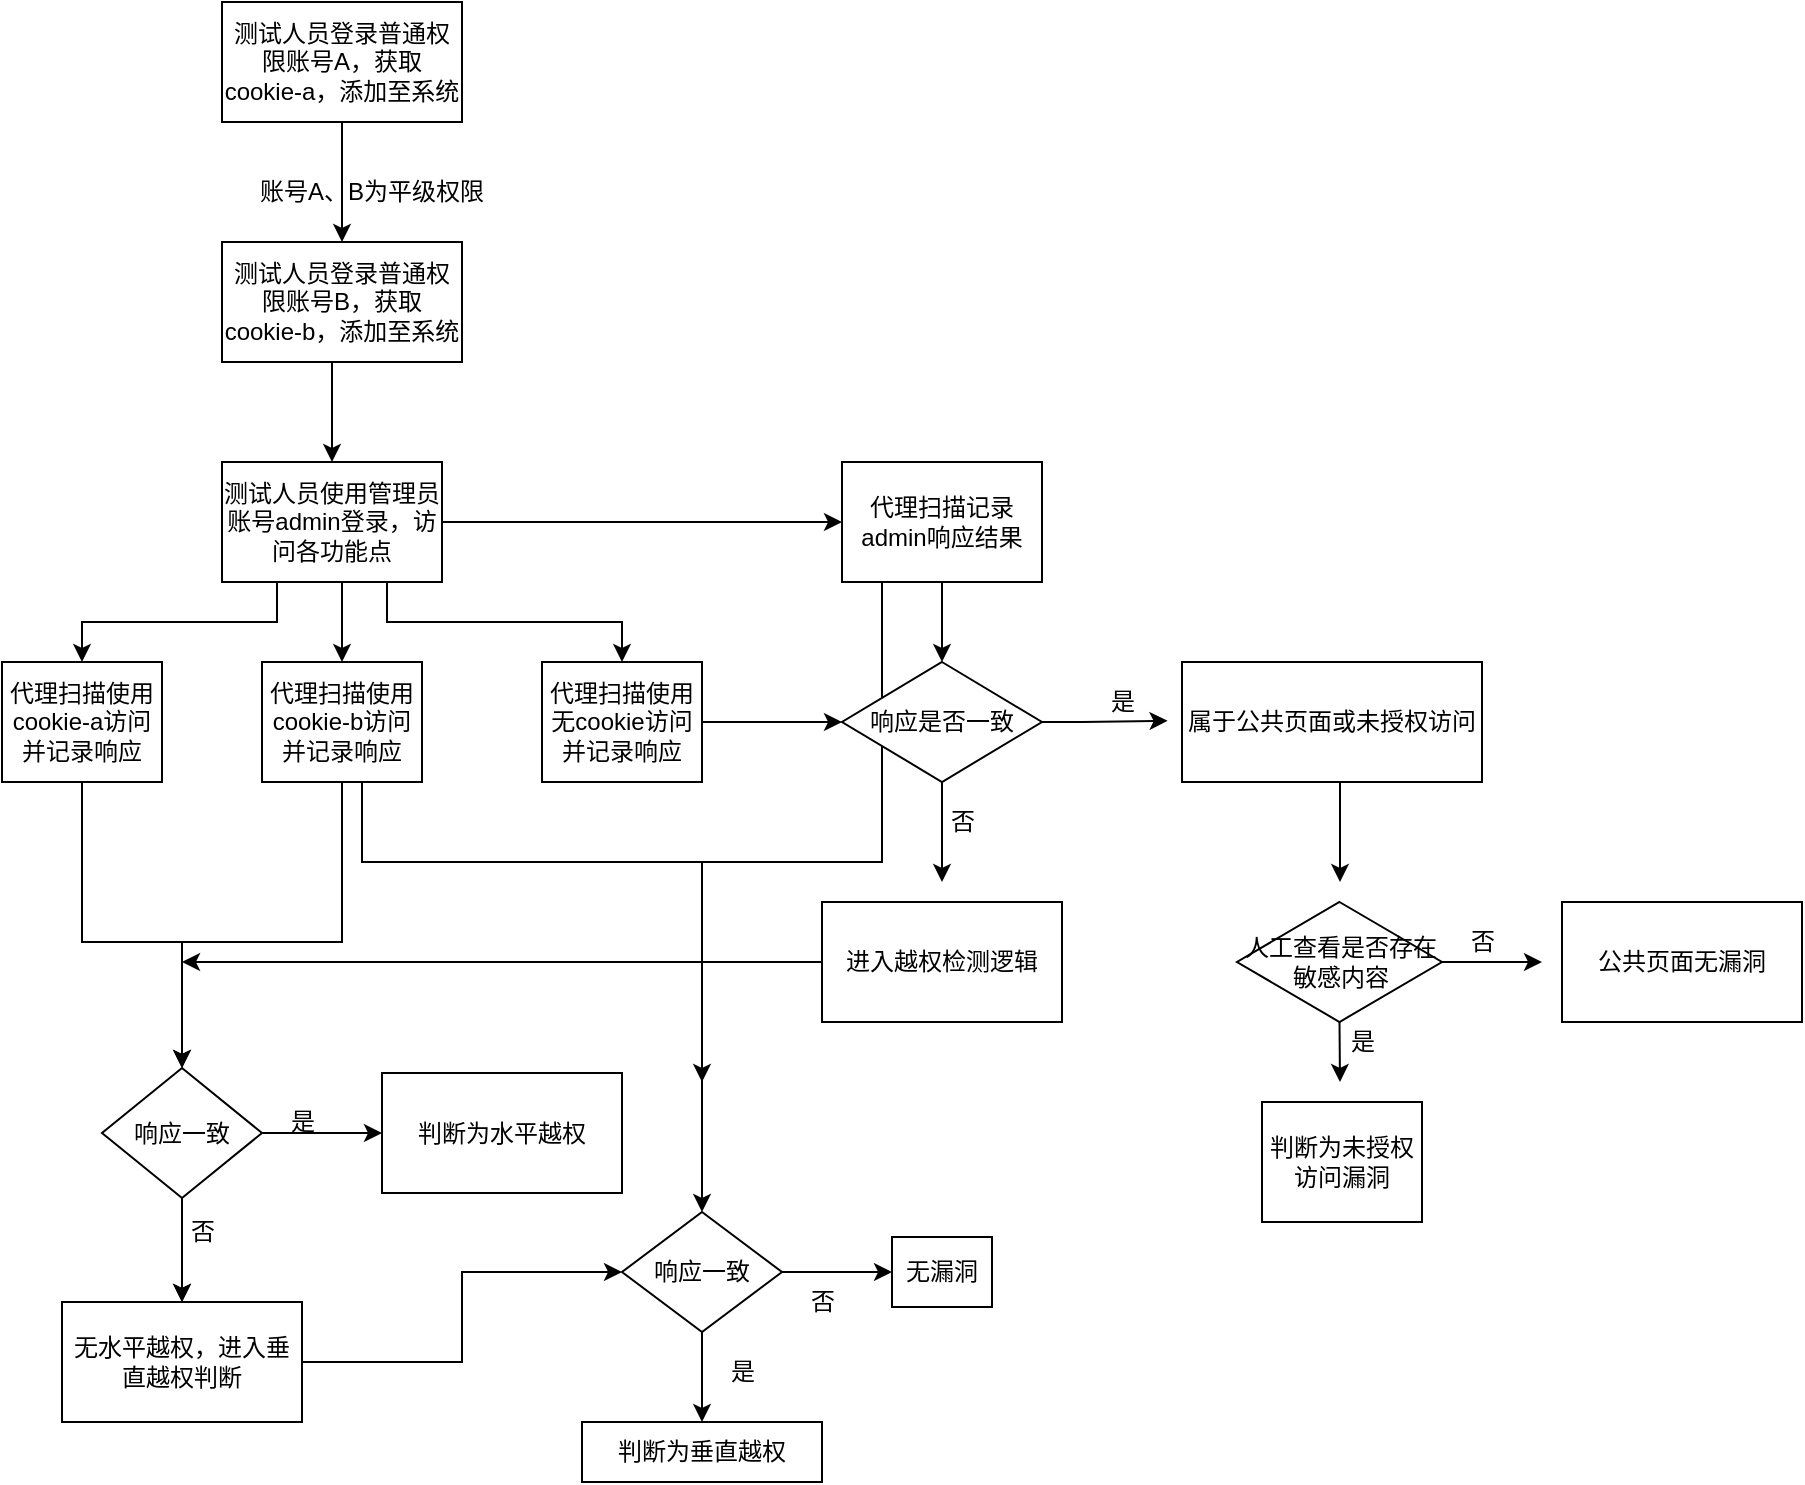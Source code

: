 <mxfile version="20.0.4" type="github" pages="2">
  <diagram id="-HxDO2nya1G7kl7BVG3V" name="第 1 页">
    <mxGraphModel dx="1550" dy="779" grid="1" gridSize="10" guides="1" tooltips="1" connect="1" arrows="1" fold="1" page="1" pageScale="1" pageWidth="1500" pageHeight="2569" math="0" shadow="0">
      <root>
        <mxCell id="0" />
        <mxCell id="1" parent="0" />
        <mxCell id="bPWdtkpfDZCpALGGssGh-9" style="edgeStyle=orthogonalEdgeStyle;rounded=0;orthogonalLoop=1;jettySize=auto;html=1;exitX=0.5;exitY=1;exitDx=0;exitDy=0;" edge="1" parent="1" source="bPWdtkpfDZCpALGGssGh-1" target="bPWdtkpfDZCpALGGssGh-2">
          <mxGeometry relative="1" as="geometry">
            <Array as="points">
              <mxPoint x="490" y="100" />
              <mxPoint x="490" y="100" />
            </Array>
          </mxGeometry>
        </mxCell>
        <mxCell id="bPWdtkpfDZCpALGGssGh-1" value="测试人员登录普通权限账号A，获取cookie-a，添加至系统" style="rounded=0;whiteSpace=wrap;html=1;" vertex="1" parent="1">
          <mxGeometry x="430" y="30" width="120" height="60" as="geometry" />
        </mxCell>
        <mxCell id="bPWdtkpfDZCpALGGssGh-10" style="edgeStyle=orthogonalEdgeStyle;rounded=0;orthogonalLoop=1;jettySize=auto;html=1;exitX=0.5;exitY=1;exitDx=0;exitDy=0;entryX=0.5;entryY=0;entryDx=0;entryDy=0;" edge="1" parent="1" source="bPWdtkpfDZCpALGGssGh-2" target="bPWdtkpfDZCpALGGssGh-4">
          <mxGeometry relative="1" as="geometry">
            <Array as="points">
              <mxPoint x="485" y="210" />
            </Array>
          </mxGeometry>
        </mxCell>
        <mxCell id="bPWdtkpfDZCpALGGssGh-2" value="测试人员登录普通权限账号B，获取cookie-b，添加至系统" style="rounded=0;whiteSpace=wrap;html=1;" vertex="1" parent="1">
          <mxGeometry x="430" y="150" width="120" height="60" as="geometry" />
        </mxCell>
        <mxCell id="bPWdtkpfDZCpALGGssGh-17" value="" style="edgeStyle=orthogonalEdgeStyle;rounded=0;orthogonalLoop=1;jettySize=auto;html=1;" edge="1" parent="1" source="bPWdtkpfDZCpALGGssGh-4" target="bPWdtkpfDZCpALGGssGh-15">
          <mxGeometry relative="1" as="geometry">
            <Array as="points">
              <mxPoint x="490" y="340" />
              <mxPoint x="490" y="340" />
            </Array>
          </mxGeometry>
        </mxCell>
        <mxCell id="bPWdtkpfDZCpALGGssGh-19" style="edgeStyle=orthogonalEdgeStyle;rounded=0;orthogonalLoop=1;jettySize=auto;html=1;exitX=0.25;exitY=1;exitDx=0;exitDy=0;entryX=0.5;entryY=0;entryDx=0;entryDy=0;" edge="1" parent="1" source="bPWdtkpfDZCpALGGssGh-4" target="bPWdtkpfDZCpALGGssGh-11">
          <mxGeometry relative="1" as="geometry" />
        </mxCell>
        <mxCell id="bPWdtkpfDZCpALGGssGh-20" style="edgeStyle=orthogonalEdgeStyle;rounded=0;orthogonalLoop=1;jettySize=auto;html=1;exitX=0.75;exitY=1;exitDx=0;exitDy=0;entryX=0.5;entryY=0;entryDx=0;entryDy=0;" edge="1" parent="1" source="bPWdtkpfDZCpALGGssGh-4" target="bPWdtkpfDZCpALGGssGh-16">
          <mxGeometry relative="1" as="geometry">
            <mxPoint x="520" y="340" as="targetPoint" />
          </mxGeometry>
        </mxCell>
        <mxCell id="bPWdtkpfDZCpALGGssGh-22" style="edgeStyle=orthogonalEdgeStyle;rounded=0;orthogonalLoop=1;jettySize=auto;html=1;exitX=1;exitY=0.5;exitDx=0;exitDy=0;entryX=0;entryY=0.5;entryDx=0;entryDy=0;" edge="1" parent="1" source="bPWdtkpfDZCpALGGssGh-4" target="bPWdtkpfDZCpALGGssGh-21">
          <mxGeometry relative="1" as="geometry" />
        </mxCell>
        <mxCell id="bPWdtkpfDZCpALGGssGh-4" value="测试人员使用管理员账号admin登录，访问各功能点" style="rounded=0;whiteSpace=wrap;html=1;" vertex="1" parent="1">
          <mxGeometry x="430" y="260" width="110" height="60" as="geometry" />
        </mxCell>
        <mxCell id="bPWdtkpfDZCpALGGssGh-7" value="账号A、B为平级权限" style="text;html=1;strokeColor=none;fillColor=none;align=center;verticalAlign=middle;whiteSpace=wrap;rounded=0;" vertex="1" parent="1">
          <mxGeometry x="440" y="110" width="130" height="30" as="geometry" />
        </mxCell>
        <mxCell id="bPWdtkpfDZCpALGGssGh-47" style="edgeStyle=orthogonalEdgeStyle;rounded=0;orthogonalLoop=1;jettySize=auto;html=1;exitX=0.5;exitY=1;exitDx=0;exitDy=0;entryX=0.5;entryY=0;entryDx=0;entryDy=0;" edge="1" parent="1" source="bPWdtkpfDZCpALGGssGh-11" target="bPWdtkpfDZCpALGGssGh-46">
          <mxGeometry relative="1" as="geometry">
            <Array as="points">
              <mxPoint x="360" y="500" />
              <mxPoint x="410" y="500" />
            </Array>
          </mxGeometry>
        </mxCell>
        <mxCell id="bPWdtkpfDZCpALGGssGh-11" value="代理扫描使用cookie-a访问并记录响应" style="rounded=0;whiteSpace=wrap;html=1;" vertex="1" parent="1">
          <mxGeometry x="320" y="360" width="80" height="60" as="geometry" />
        </mxCell>
        <mxCell id="bPWdtkpfDZCpALGGssGh-48" style="edgeStyle=orthogonalEdgeStyle;rounded=0;orthogonalLoop=1;jettySize=auto;html=1;exitX=0.5;exitY=1;exitDx=0;exitDy=0;entryX=0.5;entryY=0;entryDx=0;entryDy=0;" edge="1" parent="1" source="bPWdtkpfDZCpALGGssGh-15" target="bPWdtkpfDZCpALGGssGh-46">
          <mxGeometry relative="1" as="geometry">
            <Array as="points">
              <mxPoint x="490" y="500" />
              <mxPoint x="410" y="500" />
            </Array>
          </mxGeometry>
        </mxCell>
        <mxCell id="bPWdtkpfDZCpALGGssGh-63" style="edgeStyle=orthogonalEdgeStyle;rounded=0;orthogonalLoop=1;jettySize=auto;html=1;exitX=0.5;exitY=1;exitDx=0;exitDy=0;entryX=0.5;entryY=0;entryDx=0;entryDy=0;" edge="1" parent="1" source="bPWdtkpfDZCpALGGssGh-15" target="bPWdtkpfDZCpALGGssGh-65">
          <mxGeometry relative="1" as="geometry">
            <mxPoint x="670" y="620" as="targetPoint" />
            <Array as="points">
              <mxPoint x="500" y="420" />
              <mxPoint x="500" y="460" />
              <mxPoint x="670" y="460" />
            </Array>
          </mxGeometry>
        </mxCell>
        <mxCell id="bPWdtkpfDZCpALGGssGh-15" value="代理扫描使用cookie-b访问并记录响应" style="rounded=0;whiteSpace=wrap;html=1;" vertex="1" parent="1">
          <mxGeometry x="450" y="360" width="80" height="60" as="geometry" />
        </mxCell>
        <mxCell id="bPWdtkpfDZCpALGGssGh-25" style="edgeStyle=orthogonalEdgeStyle;rounded=0;orthogonalLoop=1;jettySize=auto;html=1;exitX=1;exitY=0.5;exitDx=0;exitDy=0;entryX=0;entryY=0.5;entryDx=0;entryDy=0;" edge="1" parent="1" source="bPWdtkpfDZCpALGGssGh-16" target="bPWdtkpfDZCpALGGssGh-23">
          <mxGeometry relative="1" as="geometry">
            <mxPoint x="730" y="390" as="targetPoint" />
          </mxGeometry>
        </mxCell>
        <mxCell id="bPWdtkpfDZCpALGGssGh-16" value="代理扫描使用无cookie访问并记录响应" style="rounded=0;whiteSpace=wrap;html=1;" vertex="1" parent="1">
          <mxGeometry x="590" y="360" width="80" height="60" as="geometry" />
        </mxCell>
        <mxCell id="bPWdtkpfDZCpALGGssGh-24" style="edgeStyle=orthogonalEdgeStyle;rounded=0;orthogonalLoop=1;jettySize=auto;html=1;exitX=0.5;exitY=1;exitDx=0;exitDy=0;entryX=0.5;entryY=0;entryDx=0;entryDy=0;" edge="1" parent="1" source="bPWdtkpfDZCpALGGssGh-21" target="bPWdtkpfDZCpALGGssGh-23">
          <mxGeometry relative="1" as="geometry" />
        </mxCell>
        <mxCell id="bPWdtkpfDZCpALGGssGh-64" style="edgeStyle=orthogonalEdgeStyle;rounded=0;orthogonalLoop=1;jettySize=auto;html=1;exitX=0.25;exitY=1;exitDx=0;exitDy=0;" edge="1" parent="1" source="bPWdtkpfDZCpALGGssGh-21">
          <mxGeometry relative="1" as="geometry">
            <mxPoint x="670" y="570" as="targetPoint" />
            <Array as="points">
              <mxPoint x="760" y="320" />
              <mxPoint x="760" y="460" />
              <mxPoint x="670" y="460" />
            </Array>
          </mxGeometry>
        </mxCell>
        <mxCell id="bPWdtkpfDZCpALGGssGh-21" value="代理扫描记录admin响应结果" style="rounded=0;whiteSpace=wrap;html=1;" vertex="1" parent="1">
          <mxGeometry x="740" y="260" width="100" height="60" as="geometry" />
        </mxCell>
        <mxCell id="bPWdtkpfDZCpALGGssGh-28" style="edgeStyle=orthogonalEdgeStyle;rounded=0;orthogonalLoop=1;jettySize=auto;html=1;exitX=0.5;exitY=1;exitDx=0;exitDy=0;" edge="1" parent="1" source="bPWdtkpfDZCpALGGssGh-23">
          <mxGeometry relative="1" as="geometry">
            <mxPoint x="790" y="470" as="targetPoint" />
          </mxGeometry>
        </mxCell>
        <mxCell id="bPWdtkpfDZCpALGGssGh-29" style="edgeStyle=orthogonalEdgeStyle;rounded=0;orthogonalLoop=1;jettySize=auto;html=1;exitX=1;exitY=0.5;exitDx=0;exitDy=0;entryX=1.07;entryY=0.813;entryDx=0;entryDy=0;entryPerimeter=0;" edge="1" parent="1" source="bPWdtkpfDZCpALGGssGh-23" target="bPWdtkpfDZCpALGGssGh-30">
          <mxGeometry relative="1" as="geometry">
            <mxPoint x="930" y="390" as="targetPoint" />
          </mxGeometry>
        </mxCell>
        <mxCell id="bPWdtkpfDZCpALGGssGh-23" value="响应是否一致" style="rhombus;whiteSpace=wrap;html=1;" vertex="1" parent="1">
          <mxGeometry x="740" y="360" width="100" height="60" as="geometry" />
        </mxCell>
        <mxCell id="bPWdtkpfDZCpALGGssGh-58" style="edgeStyle=orthogonalEdgeStyle;rounded=0;orthogonalLoop=1;jettySize=auto;html=1;exitX=0;exitY=0.5;exitDx=0;exitDy=0;" edge="1" parent="1" source="bPWdtkpfDZCpALGGssGh-26">
          <mxGeometry relative="1" as="geometry">
            <mxPoint x="410" y="510" as="targetPoint" />
          </mxGeometry>
        </mxCell>
        <mxCell id="bPWdtkpfDZCpALGGssGh-26" value="进入越权检测逻辑" style="rounded=0;whiteSpace=wrap;html=1;" vertex="1" parent="1">
          <mxGeometry x="730" y="480" width="120" height="60" as="geometry" />
        </mxCell>
        <mxCell id="bPWdtkpfDZCpALGGssGh-34" style="edgeStyle=orthogonalEdgeStyle;rounded=0;orthogonalLoop=1;jettySize=auto;html=1;exitX=0.5;exitY=1;exitDx=0;exitDy=0;" edge="1" parent="1" source="bPWdtkpfDZCpALGGssGh-27">
          <mxGeometry relative="1" as="geometry">
            <mxPoint x="989" y="470" as="targetPoint" />
            <Array as="points">
              <mxPoint x="989" y="450" />
              <mxPoint x="989" y="450" />
            </Array>
          </mxGeometry>
        </mxCell>
        <mxCell id="bPWdtkpfDZCpALGGssGh-27" value="属于公共页面或未授权访问" style="rounded=0;whiteSpace=wrap;html=1;" vertex="1" parent="1">
          <mxGeometry x="910" y="360" width="150" height="60" as="geometry" />
        </mxCell>
        <mxCell id="bPWdtkpfDZCpALGGssGh-30" value="是" style="text;html=1;align=center;verticalAlign=middle;resizable=0;points=[];autosize=1;strokeColor=none;fillColor=none;" vertex="1" parent="1">
          <mxGeometry x="860" y="365" width="40" height="30" as="geometry" />
        </mxCell>
        <mxCell id="bPWdtkpfDZCpALGGssGh-31" value="否" style="text;html=1;align=center;verticalAlign=middle;resizable=0;points=[];autosize=1;strokeColor=none;fillColor=none;" vertex="1" parent="1">
          <mxGeometry x="780" y="425" width="40" height="30" as="geometry" />
        </mxCell>
        <mxCell id="bPWdtkpfDZCpALGGssGh-41" style="edgeStyle=orthogonalEdgeStyle;rounded=0;orthogonalLoop=1;jettySize=auto;html=1;exitX=1;exitY=0.5;exitDx=0;exitDy=0;" edge="1" parent="1" source="bPWdtkpfDZCpALGGssGh-35">
          <mxGeometry relative="1" as="geometry">
            <mxPoint x="1090" y="510" as="targetPoint" />
          </mxGeometry>
        </mxCell>
        <mxCell id="bPWdtkpfDZCpALGGssGh-44" style="edgeStyle=orthogonalEdgeStyle;rounded=0;orthogonalLoop=1;jettySize=auto;html=1;exitX=0.5;exitY=1;exitDx=0;exitDy=0;" edge="1" parent="1" source="bPWdtkpfDZCpALGGssGh-35">
          <mxGeometry relative="1" as="geometry">
            <mxPoint x="989" y="570" as="targetPoint" />
          </mxGeometry>
        </mxCell>
        <mxCell id="bPWdtkpfDZCpALGGssGh-35" value="人工查看是否存在敏感内容" style="rhombus;whiteSpace=wrap;html=1;" vertex="1" parent="1">
          <mxGeometry x="937.5" y="480" width="102.5" height="60" as="geometry" />
        </mxCell>
        <mxCell id="bPWdtkpfDZCpALGGssGh-37" value="判断为未授权访问漏洞" style="rounded=0;whiteSpace=wrap;html=1;" vertex="1" parent="1">
          <mxGeometry x="950" y="580" width="80" height="60" as="geometry" />
        </mxCell>
        <mxCell id="bPWdtkpfDZCpALGGssGh-39" value="是" style="text;html=1;align=center;verticalAlign=middle;resizable=0;points=[];autosize=1;strokeColor=none;fillColor=none;" vertex="1" parent="1">
          <mxGeometry x="980" y="535" width="40" height="30" as="geometry" />
        </mxCell>
        <mxCell id="bPWdtkpfDZCpALGGssGh-40" value="公共页面无漏洞" style="rounded=0;whiteSpace=wrap;html=1;" vertex="1" parent="1">
          <mxGeometry x="1100" y="480" width="120" height="60" as="geometry" />
        </mxCell>
        <mxCell id="bPWdtkpfDZCpALGGssGh-42" value="否" style="text;html=1;align=center;verticalAlign=middle;resizable=0;points=[];autosize=1;strokeColor=none;fillColor=none;" vertex="1" parent="1">
          <mxGeometry x="1040" y="485" width="40" height="30" as="geometry" />
        </mxCell>
        <mxCell id="bPWdtkpfDZCpALGGssGh-50" style="edgeStyle=orthogonalEdgeStyle;rounded=0;orthogonalLoop=1;jettySize=auto;html=1;exitX=0.5;exitY=1;exitDx=0;exitDy=0;entryX=0.5;entryY=0;entryDx=0;entryDy=0;" edge="1" parent="1" source="bPWdtkpfDZCpALGGssGh-46" target="bPWdtkpfDZCpALGGssGh-49">
          <mxGeometry relative="1" as="geometry" />
        </mxCell>
        <mxCell id="bPWdtkpfDZCpALGGssGh-51" value="" style="edgeStyle=orthogonalEdgeStyle;rounded=0;orthogonalLoop=1;jettySize=auto;html=1;" edge="1" parent="1" source="bPWdtkpfDZCpALGGssGh-46" target="bPWdtkpfDZCpALGGssGh-49">
          <mxGeometry relative="1" as="geometry" />
        </mxCell>
        <mxCell id="bPWdtkpfDZCpALGGssGh-54" style="edgeStyle=orthogonalEdgeStyle;rounded=0;orthogonalLoop=1;jettySize=auto;html=1;exitX=1;exitY=0.5;exitDx=0;exitDy=0;entryX=0;entryY=0.5;entryDx=0;entryDy=0;" edge="1" parent="1" source="bPWdtkpfDZCpALGGssGh-46" target="bPWdtkpfDZCpALGGssGh-53">
          <mxGeometry relative="1" as="geometry" />
        </mxCell>
        <mxCell id="bPWdtkpfDZCpALGGssGh-46" value="响应一致" style="rhombus;whiteSpace=wrap;html=1;" vertex="1" parent="1">
          <mxGeometry x="370" y="563" width="80" height="65" as="geometry" />
        </mxCell>
        <mxCell id="bPWdtkpfDZCpALGGssGh-82" style="edgeStyle=orthogonalEdgeStyle;rounded=0;orthogonalLoop=1;jettySize=auto;html=1;exitX=1;exitY=0.5;exitDx=0;exitDy=0;entryX=0;entryY=0.5;entryDx=0;entryDy=0;" edge="1" parent="1" source="bPWdtkpfDZCpALGGssGh-49" target="bPWdtkpfDZCpALGGssGh-65">
          <mxGeometry relative="1" as="geometry" />
        </mxCell>
        <mxCell id="bPWdtkpfDZCpALGGssGh-49" value="无水平越权，进入垂直越权判断" style="rounded=0;whiteSpace=wrap;html=1;" vertex="1" parent="1">
          <mxGeometry x="350" y="680" width="120" height="60" as="geometry" />
        </mxCell>
        <mxCell id="bPWdtkpfDZCpALGGssGh-52" value="否" style="text;html=1;align=center;verticalAlign=middle;resizable=0;points=[];autosize=1;strokeColor=none;fillColor=none;" vertex="1" parent="1">
          <mxGeometry x="400" y="630" width="40" height="30" as="geometry" />
        </mxCell>
        <mxCell id="bPWdtkpfDZCpALGGssGh-53" value="判断为水平越权" style="rounded=0;whiteSpace=wrap;html=1;" vertex="1" parent="1">
          <mxGeometry x="510" y="565.5" width="120" height="60" as="geometry" />
        </mxCell>
        <mxCell id="bPWdtkpfDZCpALGGssGh-61" value="是" style="text;html=1;align=center;verticalAlign=middle;resizable=0;points=[];autosize=1;strokeColor=none;fillColor=none;" vertex="1" parent="1">
          <mxGeometry x="450" y="575" width="40" height="30" as="geometry" />
        </mxCell>
        <mxCell id="bPWdtkpfDZCpALGGssGh-71" style="edgeStyle=orthogonalEdgeStyle;rounded=0;orthogonalLoop=1;jettySize=auto;html=1;exitX=1;exitY=0.5;exitDx=0;exitDy=0;entryX=0;entryY=0.5;entryDx=0;entryDy=0;" edge="1" parent="1" source="bPWdtkpfDZCpALGGssGh-65" target="bPWdtkpfDZCpALGGssGh-69">
          <mxGeometry relative="1" as="geometry" />
        </mxCell>
        <mxCell id="bPWdtkpfDZCpALGGssGh-81" style="edgeStyle=orthogonalEdgeStyle;rounded=0;orthogonalLoop=1;jettySize=auto;html=1;exitX=0.5;exitY=1;exitDx=0;exitDy=0;" edge="1" parent="1" source="bPWdtkpfDZCpALGGssGh-65" target="bPWdtkpfDZCpALGGssGh-68">
          <mxGeometry relative="1" as="geometry" />
        </mxCell>
        <mxCell id="bPWdtkpfDZCpALGGssGh-65" value="响应一致" style="rhombus;whiteSpace=wrap;html=1;" vertex="1" parent="1">
          <mxGeometry x="630" y="635" width="80" height="60" as="geometry" />
        </mxCell>
        <mxCell id="bPWdtkpfDZCpALGGssGh-68" value="判断为垂直越权" style="rounded=0;whiteSpace=wrap;html=1;" vertex="1" parent="1">
          <mxGeometry x="610" y="740" width="120" height="30" as="geometry" />
        </mxCell>
        <mxCell id="bPWdtkpfDZCpALGGssGh-69" value="无漏洞" style="rounded=0;whiteSpace=wrap;html=1;" vertex="1" parent="1">
          <mxGeometry x="765" y="647.5" width="50" height="35" as="geometry" />
        </mxCell>
        <mxCell id="bPWdtkpfDZCpALGGssGh-72" value="否" style="text;html=1;align=center;verticalAlign=middle;resizable=0;points=[];autosize=1;strokeColor=none;fillColor=none;" vertex="1" parent="1">
          <mxGeometry x="710" y="665" width="40" height="30" as="geometry" />
        </mxCell>
        <mxCell id="bPWdtkpfDZCpALGGssGh-73" value="是" style="text;html=1;align=center;verticalAlign=middle;resizable=0;points=[];autosize=1;strokeColor=none;fillColor=none;" vertex="1" parent="1">
          <mxGeometry x="670" y="700" width="40" height="30" as="geometry" />
        </mxCell>
      </root>
    </mxGraphModel>
  </diagram>
  <diagram id="8UH4JBeSMaR1mTk_JJO5" name="第 2 页">
    <mxGraphModel dx="1550" dy="835" grid="1" gridSize="10" guides="1" tooltips="1" connect="1" arrows="1" fold="1" page="1" pageScale="1" pageWidth="1127" pageHeight="2169" math="0" shadow="0">
      <root>
        <mxCell id="0" />
        <mxCell id="1" parent="0" />
      </root>
    </mxGraphModel>
  </diagram>
</mxfile>
